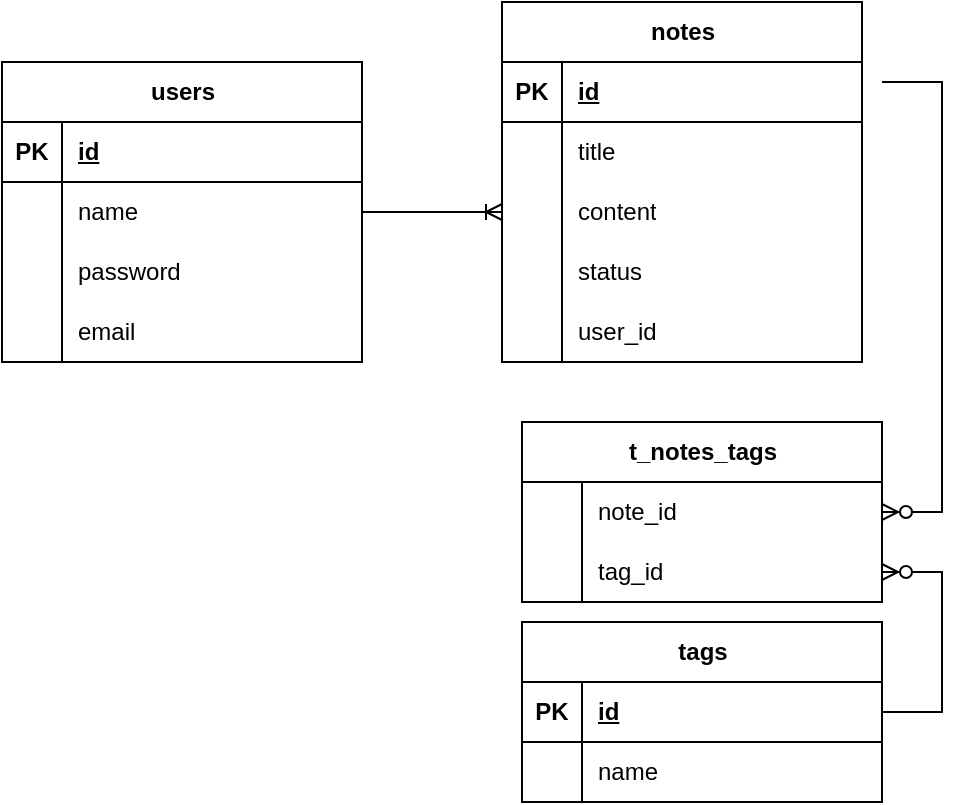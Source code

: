 <mxfile version="26.0.8">
  <diagram name="Página-1" id="SEvi5N1zkCnSCfU-iTge">
    <mxGraphModel dx="443" dy="1460" grid="1" gridSize="10" guides="1" tooltips="1" connect="1" arrows="1" fold="1" page="1" pageScale="1" pageWidth="827" pageHeight="1169" math="0" shadow="0">
      <root>
        <mxCell id="0" />
        <mxCell id="1" parent="0" />
        <mxCell id="jCfNMRZEcsYvn9VPYnI1-1" value="users" style="shape=table;startSize=30;container=1;collapsible=1;childLayout=tableLayout;fixedRows=1;rowLines=0;fontStyle=1;align=center;resizeLast=1;html=1;" vertex="1" parent="1">
          <mxGeometry x="250" y="-70" width="180" height="150" as="geometry" />
        </mxCell>
        <mxCell id="jCfNMRZEcsYvn9VPYnI1-2" value="" style="shape=tableRow;horizontal=0;startSize=0;swimlaneHead=0;swimlaneBody=0;fillColor=none;collapsible=0;dropTarget=0;points=[[0,0.5],[1,0.5]];portConstraint=eastwest;top=0;left=0;right=0;bottom=1;" vertex="1" parent="jCfNMRZEcsYvn9VPYnI1-1">
          <mxGeometry y="30" width="180" height="30" as="geometry" />
        </mxCell>
        <mxCell id="jCfNMRZEcsYvn9VPYnI1-3" value="PK" style="shape=partialRectangle;connectable=0;fillColor=none;top=0;left=0;bottom=0;right=0;fontStyle=1;overflow=hidden;whiteSpace=wrap;html=1;" vertex="1" parent="jCfNMRZEcsYvn9VPYnI1-2">
          <mxGeometry width="30" height="30" as="geometry">
            <mxRectangle width="30" height="30" as="alternateBounds" />
          </mxGeometry>
        </mxCell>
        <mxCell id="jCfNMRZEcsYvn9VPYnI1-4" value="id" style="shape=partialRectangle;connectable=0;fillColor=none;top=0;left=0;bottom=0;right=0;align=left;spacingLeft=6;fontStyle=5;overflow=hidden;whiteSpace=wrap;html=1;" vertex="1" parent="jCfNMRZEcsYvn9VPYnI1-2">
          <mxGeometry x="30" width="150" height="30" as="geometry">
            <mxRectangle width="150" height="30" as="alternateBounds" />
          </mxGeometry>
        </mxCell>
        <mxCell id="jCfNMRZEcsYvn9VPYnI1-5" value="" style="shape=tableRow;horizontal=0;startSize=0;swimlaneHead=0;swimlaneBody=0;fillColor=none;collapsible=0;dropTarget=0;points=[[0,0.5],[1,0.5]];portConstraint=eastwest;top=0;left=0;right=0;bottom=0;" vertex="1" parent="jCfNMRZEcsYvn9VPYnI1-1">
          <mxGeometry y="60" width="180" height="30" as="geometry" />
        </mxCell>
        <mxCell id="jCfNMRZEcsYvn9VPYnI1-6" value="" style="shape=partialRectangle;connectable=0;fillColor=none;top=0;left=0;bottom=0;right=0;editable=1;overflow=hidden;whiteSpace=wrap;html=1;" vertex="1" parent="jCfNMRZEcsYvn9VPYnI1-5">
          <mxGeometry width="30" height="30" as="geometry">
            <mxRectangle width="30" height="30" as="alternateBounds" />
          </mxGeometry>
        </mxCell>
        <mxCell id="jCfNMRZEcsYvn9VPYnI1-7" value="name" style="shape=partialRectangle;connectable=0;fillColor=none;top=0;left=0;bottom=0;right=0;align=left;spacingLeft=6;overflow=hidden;whiteSpace=wrap;html=1;" vertex="1" parent="jCfNMRZEcsYvn9VPYnI1-5">
          <mxGeometry x="30" width="150" height="30" as="geometry">
            <mxRectangle width="150" height="30" as="alternateBounds" />
          </mxGeometry>
        </mxCell>
        <mxCell id="jCfNMRZEcsYvn9VPYnI1-8" value="" style="shape=tableRow;horizontal=0;startSize=0;swimlaneHead=0;swimlaneBody=0;fillColor=none;collapsible=0;dropTarget=0;points=[[0,0.5],[1,0.5]];portConstraint=eastwest;top=0;left=0;right=0;bottom=0;" vertex="1" parent="jCfNMRZEcsYvn9VPYnI1-1">
          <mxGeometry y="90" width="180" height="30" as="geometry" />
        </mxCell>
        <mxCell id="jCfNMRZEcsYvn9VPYnI1-9" value="" style="shape=partialRectangle;connectable=0;fillColor=none;top=0;left=0;bottom=0;right=0;editable=1;overflow=hidden;whiteSpace=wrap;html=1;" vertex="1" parent="jCfNMRZEcsYvn9VPYnI1-8">
          <mxGeometry width="30" height="30" as="geometry">
            <mxRectangle width="30" height="30" as="alternateBounds" />
          </mxGeometry>
        </mxCell>
        <mxCell id="jCfNMRZEcsYvn9VPYnI1-10" value="password" style="shape=partialRectangle;connectable=0;fillColor=none;top=0;left=0;bottom=0;right=0;align=left;spacingLeft=6;overflow=hidden;whiteSpace=wrap;html=1;" vertex="1" parent="jCfNMRZEcsYvn9VPYnI1-8">
          <mxGeometry x="30" width="150" height="30" as="geometry">
            <mxRectangle width="150" height="30" as="alternateBounds" />
          </mxGeometry>
        </mxCell>
        <mxCell id="jCfNMRZEcsYvn9VPYnI1-11" value="" style="shape=tableRow;horizontal=0;startSize=0;swimlaneHead=0;swimlaneBody=0;fillColor=none;collapsible=0;dropTarget=0;points=[[0,0.5],[1,0.5]];portConstraint=eastwest;top=0;left=0;right=0;bottom=0;" vertex="1" parent="jCfNMRZEcsYvn9VPYnI1-1">
          <mxGeometry y="120" width="180" height="30" as="geometry" />
        </mxCell>
        <mxCell id="jCfNMRZEcsYvn9VPYnI1-12" value="" style="shape=partialRectangle;connectable=0;fillColor=none;top=0;left=0;bottom=0;right=0;editable=1;overflow=hidden;whiteSpace=wrap;html=1;" vertex="1" parent="jCfNMRZEcsYvn9VPYnI1-11">
          <mxGeometry width="30" height="30" as="geometry">
            <mxRectangle width="30" height="30" as="alternateBounds" />
          </mxGeometry>
        </mxCell>
        <mxCell id="jCfNMRZEcsYvn9VPYnI1-13" value="email" style="shape=partialRectangle;connectable=0;fillColor=none;top=0;left=0;bottom=0;right=0;align=left;spacingLeft=6;overflow=hidden;whiteSpace=wrap;html=1;" vertex="1" parent="jCfNMRZEcsYvn9VPYnI1-11">
          <mxGeometry x="30" width="150" height="30" as="geometry">
            <mxRectangle width="150" height="30" as="alternateBounds" />
          </mxGeometry>
        </mxCell>
        <mxCell id="jCfNMRZEcsYvn9VPYnI1-76" value="" style="edgeStyle=entityRelationEdgeStyle;fontSize=12;html=1;endArrow=ERzeroToMany;endFill=1;rounded=0;strokeColor=default;curved=0;entryX=1;entryY=0.5;entryDx=0;entryDy=0;" edge="1" parent="1" target="jCfNMRZEcsYvn9VPYnI1-31">
          <mxGeometry width="100" height="100" relative="1" as="geometry">
            <mxPoint x="690" y="-60" as="sourcePoint" />
            <mxPoint x="775.94" y="65" as="targetPoint" />
            <Array as="points">
              <mxPoint x="700" y="10" />
              <mxPoint x="710" y="60" />
              <mxPoint x="810" y="40" />
              <mxPoint x="760" y="-30" />
              <mxPoint x="713.24" y="26.87" />
              <mxPoint x="805.94" y="-65" />
              <mxPoint x="770" y="110" />
              <mxPoint x="760" y="110" />
            </Array>
          </mxGeometry>
        </mxCell>
        <mxCell id="jCfNMRZEcsYvn9VPYnI1-14" value="notes" style="shape=table;startSize=30;container=1;collapsible=1;childLayout=tableLayout;fixedRows=1;rowLines=0;fontStyle=1;align=center;resizeLast=1;html=1;" vertex="1" parent="1">
          <mxGeometry x="500" y="-100" width="180" height="180" as="geometry" />
        </mxCell>
        <mxCell id="jCfNMRZEcsYvn9VPYnI1-15" value="" style="shape=tableRow;horizontal=0;startSize=0;swimlaneHead=0;swimlaneBody=0;fillColor=none;collapsible=0;dropTarget=0;points=[[0,0.5],[1,0.5]];portConstraint=eastwest;top=0;left=0;right=0;bottom=1;" vertex="1" parent="jCfNMRZEcsYvn9VPYnI1-14">
          <mxGeometry y="30" width="180" height="30" as="geometry" />
        </mxCell>
        <mxCell id="jCfNMRZEcsYvn9VPYnI1-16" value="PK" style="shape=partialRectangle;connectable=0;fillColor=none;top=0;left=0;bottom=0;right=0;fontStyle=1;overflow=hidden;whiteSpace=wrap;html=1;" vertex="1" parent="jCfNMRZEcsYvn9VPYnI1-15">
          <mxGeometry width="30" height="30" as="geometry">
            <mxRectangle width="30" height="30" as="alternateBounds" />
          </mxGeometry>
        </mxCell>
        <mxCell id="jCfNMRZEcsYvn9VPYnI1-17" value="id" style="shape=partialRectangle;connectable=0;fillColor=none;top=0;left=0;bottom=0;right=0;align=left;spacingLeft=6;fontStyle=5;overflow=hidden;whiteSpace=wrap;html=1;" vertex="1" parent="jCfNMRZEcsYvn9VPYnI1-15">
          <mxGeometry x="30" width="150" height="30" as="geometry">
            <mxRectangle width="150" height="30" as="alternateBounds" />
          </mxGeometry>
        </mxCell>
        <mxCell id="jCfNMRZEcsYvn9VPYnI1-18" value="" style="shape=tableRow;horizontal=0;startSize=0;swimlaneHead=0;swimlaneBody=0;fillColor=none;collapsible=0;dropTarget=0;points=[[0,0.5],[1,0.5]];portConstraint=eastwest;top=0;left=0;right=0;bottom=0;" vertex="1" parent="jCfNMRZEcsYvn9VPYnI1-14">
          <mxGeometry y="60" width="180" height="30" as="geometry" />
        </mxCell>
        <mxCell id="jCfNMRZEcsYvn9VPYnI1-19" value="" style="shape=partialRectangle;connectable=0;fillColor=none;top=0;left=0;bottom=0;right=0;editable=1;overflow=hidden;whiteSpace=wrap;html=1;" vertex="1" parent="jCfNMRZEcsYvn9VPYnI1-18">
          <mxGeometry width="30" height="30" as="geometry">
            <mxRectangle width="30" height="30" as="alternateBounds" />
          </mxGeometry>
        </mxCell>
        <mxCell id="jCfNMRZEcsYvn9VPYnI1-20" value="title" style="shape=partialRectangle;connectable=0;fillColor=none;top=0;left=0;bottom=0;right=0;align=left;spacingLeft=6;overflow=hidden;whiteSpace=wrap;html=1;" vertex="1" parent="jCfNMRZEcsYvn9VPYnI1-18">
          <mxGeometry x="30" width="150" height="30" as="geometry">
            <mxRectangle width="150" height="30" as="alternateBounds" />
          </mxGeometry>
        </mxCell>
        <mxCell id="jCfNMRZEcsYvn9VPYnI1-21" value="" style="shape=tableRow;horizontal=0;startSize=0;swimlaneHead=0;swimlaneBody=0;fillColor=none;collapsible=0;dropTarget=0;points=[[0,0.5],[1,0.5]];portConstraint=eastwest;top=0;left=0;right=0;bottom=0;" vertex="1" parent="jCfNMRZEcsYvn9VPYnI1-14">
          <mxGeometry y="90" width="180" height="30" as="geometry" />
        </mxCell>
        <mxCell id="jCfNMRZEcsYvn9VPYnI1-22" value="" style="shape=partialRectangle;connectable=0;fillColor=none;top=0;left=0;bottom=0;right=0;editable=1;overflow=hidden;whiteSpace=wrap;html=1;" vertex="1" parent="jCfNMRZEcsYvn9VPYnI1-21">
          <mxGeometry width="30" height="30" as="geometry">
            <mxRectangle width="30" height="30" as="alternateBounds" />
          </mxGeometry>
        </mxCell>
        <mxCell id="jCfNMRZEcsYvn9VPYnI1-23" value="content" style="shape=partialRectangle;connectable=0;fillColor=none;top=0;left=0;bottom=0;right=0;align=left;spacingLeft=6;overflow=hidden;whiteSpace=wrap;html=1;" vertex="1" parent="jCfNMRZEcsYvn9VPYnI1-21">
          <mxGeometry x="30" width="150" height="30" as="geometry">
            <mxRectangle width="150" height="30" as="alternateBounds" />
          </mxGeometry>
        </mxCell>
        <mxCell id="jCfNMRZEcsYvn9VPYnI1-24" value="" style="shape=tableRow;horizontal=0;startSize=0;swimlaneHead=0;swimlaneBody=0;fillColor=none;collapsible=0;dropTarget=0;points=[[0,0.5],[1,0.5]];portConstraint=eastwest;top=0;left=0;right=0;bottom=0;" vertex="1" parent="jCfNMRZEcsYvn9VPYnI1-14">
          <mxGeometry y="120" width="180" height="30" as="geometry" />
        </mxCell>
        <mxCell id="jCfNMRZEcsYvn9VPYnI1-25" value="" style="shape=partialRectangle;connectable=0;fillColor=none;top=0;left=0;bottom=0;right=0;editable=1;overflow=hidden;whiteSpace=wrap;html=1;" vertex="1" parent="jCfNMRZEcsYvn9VPYnI1-24">
          <mxGeometry width="30" height="30" as="geometry">
            <mxRectangle width="30" height="30" as="alternateBounds" />
          </mxGeometry>
        </mxCell>
        <mxCell id="jCfNMRZEcsYvn9VPYnI1-26" value="status" style="shape=partialRectangle;connectable=0;fillColor=none;top=0;left=0;bottom=0;right=0;align=left;spacingLeft=6;overflow=hidden;whiteSpace=wrap;html=1;" vertex="1" parent="jCfNMRZEcsYvn9VPYnI1-24">
          <mxGeometry x="30" width="150" height="30" as="geometry">
            <mxRectangle width="150" height="30" as="alternateBounds" />
          </mxGeometry>
        </mxCell>
        <mxCell id="jCfNMRZEcsYvn9VPYnI1-46" value="" style="shape=tableRow;horizontal=0;startSize=0;swimlaneHead=0;swimlaneBody=0;fillColor=none;collapsible=0;dropTarget=0;points=[[0,0.5],[1,0.5]];portConstraint=eastwest;top=0;left=0;right=0;bottom=0;" vertex="1" parent="jCfNMRZEcsYvn9VPYnI1-14">
          <mxGeometry y="150" width="180" height="30" as="geometry" />
        </mxCell>
        <mxCell id="jCfNMRZEcsYvn9VPYnI1-47" value="" style="shape=partialRectangle;connectable=0;fillColor=none;top=0;left=0;bottom=0;right=0;editable=1;overflow=hidden;whiteSpace=wrap;html=1;" vertex="1" parent="jCfNMRZEcsYvn9VPYnI1-46">
          <mxGeometry width="30" height="30" as="geometry">
            <mxRectangle width="30" height="30" as="alternateBounds" />
          </mxGeometry>
        </mxCell>
        <mxCell id="jCfNMRZEcsYvn9VPYnI1-48" value="user_id" style="shape=partialRectangle;connectable=0;fillColor=none;top=0;left=0;bottom=0;right=0;align=left;spacingLeft=6;overflow=hidden;whiteSpace=wrap;html=1;" vertex="1" parent="jCfNMRZEcsYvn9VPYnI1-46">
          <mxGeometry x="30" width="150" height="30" as="geometry">
            <mxRectangle width="150" height="30" as="alternateBounds" />
          </mxGeometry>
        </mxCell>
        <mxCell id="jCfNMRZEcsYvn9VPYnI1-27" value="t_notes_tags" style="shape=table;startSize=30;container=1;collapsible=1;childLayout=tableLayout;fixedRows=1;rowLines=0;fontStyle=1;align=center;resizeLast=1;html=1;" vertex="1" parent="1">
          <mxGeometry x="510" y="110" width="180" height="90" as="geometry" />
        </mxCell>
        <mxCell id="jCfNMRZEcsYvn9VPYnI1-31" value="" style="shape=tableRow;horizontal=0;startSize=0;swimlaneHead=0;swimlaneBody=0;fillColor=none;collapsible=0;dropTarget=0;points=[[0,0.5],[1,0.5]];portConstraint=eastwest;top=0;left=0;right=0;bottom=0;" vertex="1" parent="jCfNMRZEcsYvn9VPYnI1-27">
          <mxGeometry y="30" width="180" height="30" as="geometry" />
        </mxCell>
        <mxCell id="jCfNMRZEcsYvn9VPYnI1-32" value="" style="shape=partialRectangle;connectable=0;fillColor=none;top=0;left=0;bottom=0;right=0;editable=1;overflow=hidden;whiteSpace=wrap;html=1;" vertex="1" parent="jCfNMRZEcsYvn9VPYnI1-31">
          <mxGeometry width="30" height="30" as="geometry">
            <mxRectangle width="30" height="30" as="alternateBounds" />
          </mxGeometry>
        </mxCell>
        <mxCell id="jCfNMRZEcsYvn9VPYnI1-33" value="note_id" style="shape=partialRectangle;connectable=0;fillColor=none;top=0;left=0;bottom=0;right=0;align=left;spacingLeft=6;overflow=hidden;whiteSpace=wrap;html=1;" vertex="1" parent="jCfNMRZEcsYvn9VPYnI1-31">
          <mxGeometry x="30" width="150" height="30" as="geometry">
            <mxRectangle width="150" height="30" as="alternateBounds" />
          </mxGeometry>
        </mxCell>
        <mxCell id="jCfNMRZEcsYvn9VPYnI1-34" value="" style="shape=tableRow;horizontal=0;startSize=0;swimlaneHead=0;swimlaneBody=0;fillColor=none;collapsible=0;dropTarget=0;points=[[0,0.5],[1,0.5]];portConstraint=eastwest;top=0;left=0;right=0;bottom=0;" vertex="1" parent="jCfNMRZEcsYvn9VPYnI1-27">
          <mxGeometry y="60" width="180" height="30" as="geometry" />
        </mxCell>
        <mxCell id="jCfNMRZEcsYvn9VPYnI1-35" value="" style="shape=partialRectangle;connectable=0;fillColor=none;top=0;left=0;bottom=0;right=0;editable=1;overflow=hidden;whiteSpace=wrap;html=1;" vertex="1" parent="jCfNMRZEcsYvn9VPYnI1-34">
          <mxGeometry width="30" height="30" as="geometry">
            <mxRectangle width="30" height="30" as="alternateBounds" />
          </mxGeometry>
        </mxCell>
        <mxCell id="jCfNMRZEcsYvn9VPYnI1-36" value="tag_id" style="shape=partialRectangle;connectable=0;fillColor=none;top=0;left=0;bottom=0;right=0;align=left;spacingLeft=6;overflow=hidden;whiteSpace=wrap;html=1;" vertex="1" parent="jCfNMRZEcsYvn9VPYnI1-34">
          <mxGeometry x="30" width="150" height="30" as="geometry">
            <mxRectangle width="150" height="30" as="alternateBounds" />
          </mxGeometry>
        </mxCell>
        <mxCell id="jCfNMRZEcsYvn9VPYnI1-49" value="tags" style="shape=table;startSize=30;container=1;collapsible=1;childLayout=tableLayout;fixedRows=1;rowLines=0;fontStyle=1;align=center;resizeLast=1;html=1;" vertex="1" parent="1">
          <mxGeometry x="510" y="210" width="180" height="90" as="geometry" />
        </mxCell>
        <mxCell id="jCfNMRZEcsYvn9VPYnI1-50" value="" style="shape=tableRow;horizontal=0;startSize=0;swimlaneHead=0;swimlaneBody=0;fillColor=none;collapsible=0;dropTarget=0;points=[[0,0.5],[1,0.5]];portConstraint=eastwest;top=0;left=0;right=0;bottom=1;" vertex="1" parent="jCfNMRZEcsYvn9VPYnI1-49">
          <mxGeometry y="30" width="180" height="30" as="geometry" />
        </mxCell>
        <mxCell id="jCfNMRZEcsYvn9VPYnI1-51" value="PK" style="shape=partialRectangle;connectable=0;fillColor=none;top=0;left=0;bottom=0;right=0;fontStyle=1;overflow=hidden;whiteSpace=wrap;html=1;" vertex="1" parent="jCfNMRZEcsYvn9VPYnI1-50">
          <mxGeometry width="30" height="30" as="geometry">
            <mxRectangle width="30" height="30" as="alternateBounds" />
          </mxGeometry>
        </mxCell>
        <mxCell id="jCfNMRZEcsYvn9VPYnI1-52" value="id" style="shape=partialRectangle;connectable=0;fillColor=none;top=0;left=0;bottom=0;right=0;align=left;spacingLeft=6;fontStyle=5;overflow=hidden;whiteSpace=wrap;html=1;" vertex="1" parent="jCfNMRZEcsYvn9VPYnI1-50">
          <mxGeometry x="30" width="150" height="30" as="geometry">
            <mxRectangle width="150" height="30" as="alternateBounds" />
          </mxGeometry>
        </mxCell>
        <mxCell id="jCfNMRZEcsYvn9VPYnI1-53" value="" style="shape=tableRow;horizontal=0;startSize=0;swimlaneHead=0;swimlaneBody=0;fillColor=none;collapsible=0;dropTarget=0;points=[[0,0.5],[1,0.5]];portConstraint=eastwest;top=0;left=0;right=0;bottom=0;" vertex="1" parent="jCfNMRZEcsYvn9VPYnI1-49">
          <mxGeometry y="60" width="180" height="30" as="geometry" />
        </mxCell>
        <mxCell id="jCfNMRZEcsYvn9VPYnI1-54" value="" style="shape=partialRectangle;connectable=0;fillColor=none;top=0;left=0;bottom=0;right=0;editable=1;overflow=hidden;whiteSpace=wrap;html=1;" vertex="1" parent="jCfNMRZEcsYvn9VPYnI1-53">
          <mxGeometry width="30" height="30" as="geometry">
            <mxRectangle width="30" height="30" as="alternateBounds" />
          </mxGeometry>
        </mxCell>
        <mxCell id="jCfNMRZEcsYvn9VPYnI1-55" value="name" style="shape=partialRectangle;connectable=0;fillColor=none;top=0;left=0;bottom=0;right=0;align=left;spacingLeft=6;overflow=hidden;whiteSpace=wrap;html=1;" vertex="1" parent="jCfNMRZEcsYvn9VPYnI1-53">
          <mxGeometry x="30" width="150" height="30" as="geometry">
            <mxRectangle width="150" height="30" as="alternateBounds" />
          </mxGeometry>
        </mxCell>
        <mxCell id="jCfNMRZEcsYvn9VPYnI1-69" value="" style="edgeStyle=entityRelationEdgeStyle;fontSize=12;html=1;endArrow=ERoneToMany;rounded=0;exitX=1;exitY=0.5;exitDx=0;exitDy=0;entryX=0;entryY=0.5;entryDx=0;entryDy=0;" edge="1" parent="1" source="jCfNMRZEcsYvn9VPYnI1-5" target="jCfNMRZEcsYvn9VPYnI1-21">
          <mxGeometry width="100" height="100" relative="1" as="geometry">
            <mxPoint x="460" y="230" as="sourcePoint" />
            <mxPoint x="270" y="150" as="targetPoint" />
            <Array as="points">
              <mxPoint x="240" y="160" />
              <mxPoint x="230" y="160" />
              <mxPoint x="250" y="190" />
              <mxPoint x="230" y="130" />
            </Array>
          </mxGeometry>
        </mxCell>
        <mxCell id="jCfNMRZEcsYvn9VPYnI1-74" value="" style="edgeStyle=entityRelationEdgeStyle;fontSize=12;html=1;endArrow=ERzeroToMany;endFill=1;rounded=0;" edge="1" parent="1" source="jCfNMRZEcsYvn9VPYnI1-50" target="jCfNMRZEcsYvn9VPYnI1-34">
          <mxGeometry width="100" height="100" relative="1" as="geometry">
            <mxPoint x="470" y="423.45" as="sourcePoint" />
            <mxPoint x="622.7" y="210" as="targetPoint" />
            <Array as="points">
              <mxPoint x="651.26" y="212.01" />
              <mxPoint x="470" y="240" />
            </Array>
          </mxGeometry>
        </mxCell>
      </root>
    </mxGraphModel>
  </diagram>
</mxfile>

